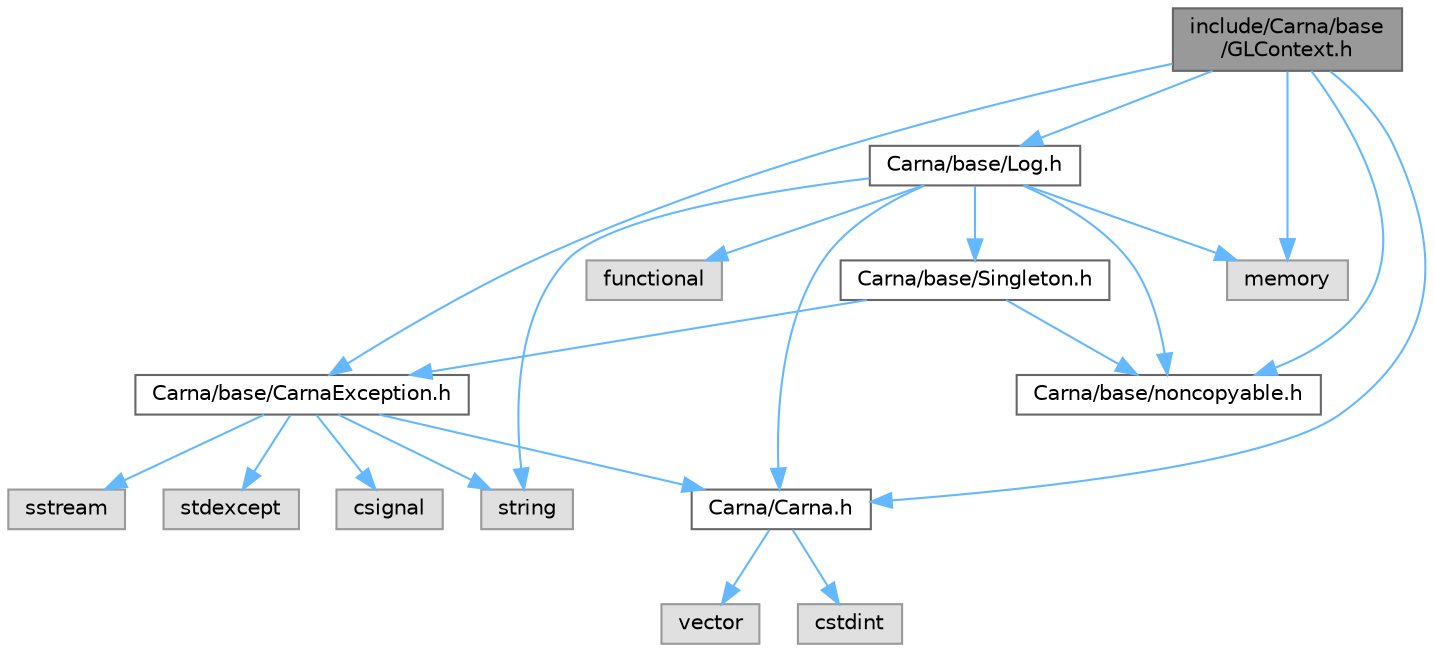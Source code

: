 digraph "include/Carna/base/GLContext.h"
{
 // LATEX_PDF_SIZE
  bgcolor="transparent";
  edge [fontname=Helvetica,fontsize=10,labelfontname=Helvetica,labelfontsize=10];
  node [fontname=Helvetica,fontsize=10,shape=box,height=0.2,width=0.4];
  Node1 [id="Node000001",label="include/Carna/base\l/GLContext.h",height=0.2,width=0.4,color="gray40", fillcolor="grey60", style="filled", fontcolor="black",tooltip="Defines Carna::base::GLContext."];
  Node1 -> Node2 [id="edge1_Node000001_Node000002",color="steelblue1",style="solid",tooltip=" "];
  Node2 [id="Node000002",label="Carna/Carna.h",height=0.2,width=0.4,color="grey40", fillcolor="white", style="filled",URL="$Carna_8h_source.html",tooltip=" "];
  Node2 -> Node3 [id="edge2_Node000002_Node000003",color="steelblue1",style="solid",tooltip=" "];
  Node3 [id="Node000003",label="vector",height=0.2,width=0.4,color="grey60", fillcolor="#E0E0E0", style="filled",tooltip=" "];
  Node2 -> Node4 [id="edge3_Node000002_Node000004",color="steelblue1",style="solid",tooltip=" "];
  Node4 [id="Node000004",label="cstdint",height=0.2,width=0.4,color="grey60", fillcolor="#E0E0E0", style="filled",tooltip=" "];
  Node1 -> Node5 [id="edge4_Node000001_Node000005",color="steelblue1",style="solid",tooltip=" "];
  Node5 [id="Node000005",label="Carna/base/CarnaException.h",height=0.2,width=0.4,color="grey40", fillcolor="white", style="filled",URL="$CarnaException_8h.html",tooltip="Defines Carna::base::CarnaException, Carna::base::AssertionFailure."];
  Node5 -> Node2 [id="edge5_Node000005_Node000002",color="steelblue1",style="solid",tooltip=" "];
  Node5 -> Node6 [id="edge6_Node000005_Node000006",color="steelblue1",style="solid",tooltip=" "];
  Node6 [id="Node000006",label="string",height=0.2,width=0.4,color="grey60", fillcolor="#E0E0E0", style="filled",tooltip=" "];
  Node5 -> Node7 [id="edge7_Node000005_Node000007",color="steelblue1",style="solid",tooltip=" "];
  Node7 [id="Node000007",label="sstream",height=0.2,width=0.4,color="grey60", fillcolor="#E0E0E0", style="filled",tooltip=" "];
  Node5 -> Node8 [id="edge8_Node000005_Node000008",color="steelblue1",style="solid",tooltip=" "];
  Node8 [id="Node000008",label="stdexcept",height=0.2,width=0.4,color="grey60", fillcolor="#E0E0E0", style="filled",tooltip=" "];
  Node5 -> Node9 [id="edge9_Node000005_Node000009",color="steelblue1",style="solid",tooltip=" "];
  Node9 [id="Node000009",label="csignal",height=0.2,width=0.4,color="grey60", fillcolor="#E0E0E0", style="filled",tooltip=" "];
  Node1 -> Node10 [id="edge10_Node000001_Node000010",color="steelblue1",style="solid",tooltip=" "];
  Node10 [id="Node000010",label="Carna/base/noncopyable.h",height=0.2,width=0.4,color="grey40", fillcolor="white", style="filled",URL="$noncopyable_8h.html",tooltip=" "];
  Node1 -> Node11 [id="edge11_Node000001_Node000011",color="steelblue1",style="solid",tooltip=" "];
  Node11 [id="Node000011",label="Carna/base/Log.h",height=0.2,width=0.4,color="grey40", fillcolor="white", style="filled",URL="$Log_8h.html",tooltip="Defines Carna::base::Log."];
  Node11 -> Node2 [id="edge12_Node000011_Node000002",color="steelblue1",style="solid",tooltip=" "];
  Node11 -> Node12 [id="edge13_Node000011_Node000012",color="steelblue1",style="solid",tooltip=" "];
  Node12 [id="Node000012",label="Carna/base/Singleton.h",height=0.2,width=0.4,color="grey40", fillcolor="white", style="filled",URL="$Singleton_8h.html",tooltip="Defines Carna::base::Singleton."];
  Node12 -> Node5 [id="edge14_Node000012_Node000005",color="steelblue1",style="solid",tooltip=" "];
  Node12 -> Node10 [id="edge15_Node000012_Node000010",color="steelblue1",style="solid",tooltip=" "];
  Node11 -> Node10 [id="edge16_Node000011_Node000010",color="steelblue1",style="solid",tooltip=" "];
  Node11 -> Node13 [id="edge17_Node000011_Node000013",color="steelblue1",style="solid",tooltip=" "];
  Node13 [id="Node000013",label="functional",height=0.2,width=0.4,color="grey60", fillcolor="#E0E0E0", style="filled",tooltip=" "];
  Node11 -> Node6 [id="edge18_Node000011_Node000006",color="steelblue1",style="solid",tooltip=" "];
  Node11 -> Node14 [id="edge19_Node000011_Node000014",color="steelblue1",style="solid",tooltip=" "];
  Node14 [id="Node000014",label="memory",height=0.2,width=0.4,color="grey60", fillcolor="#E0E0E0", style="filled",tooltip=" "];
  Node1 -> Node14 [id="edge20_Node000001_Node000014",color="steelblue1",style="solid",tooltip=" "];
}
